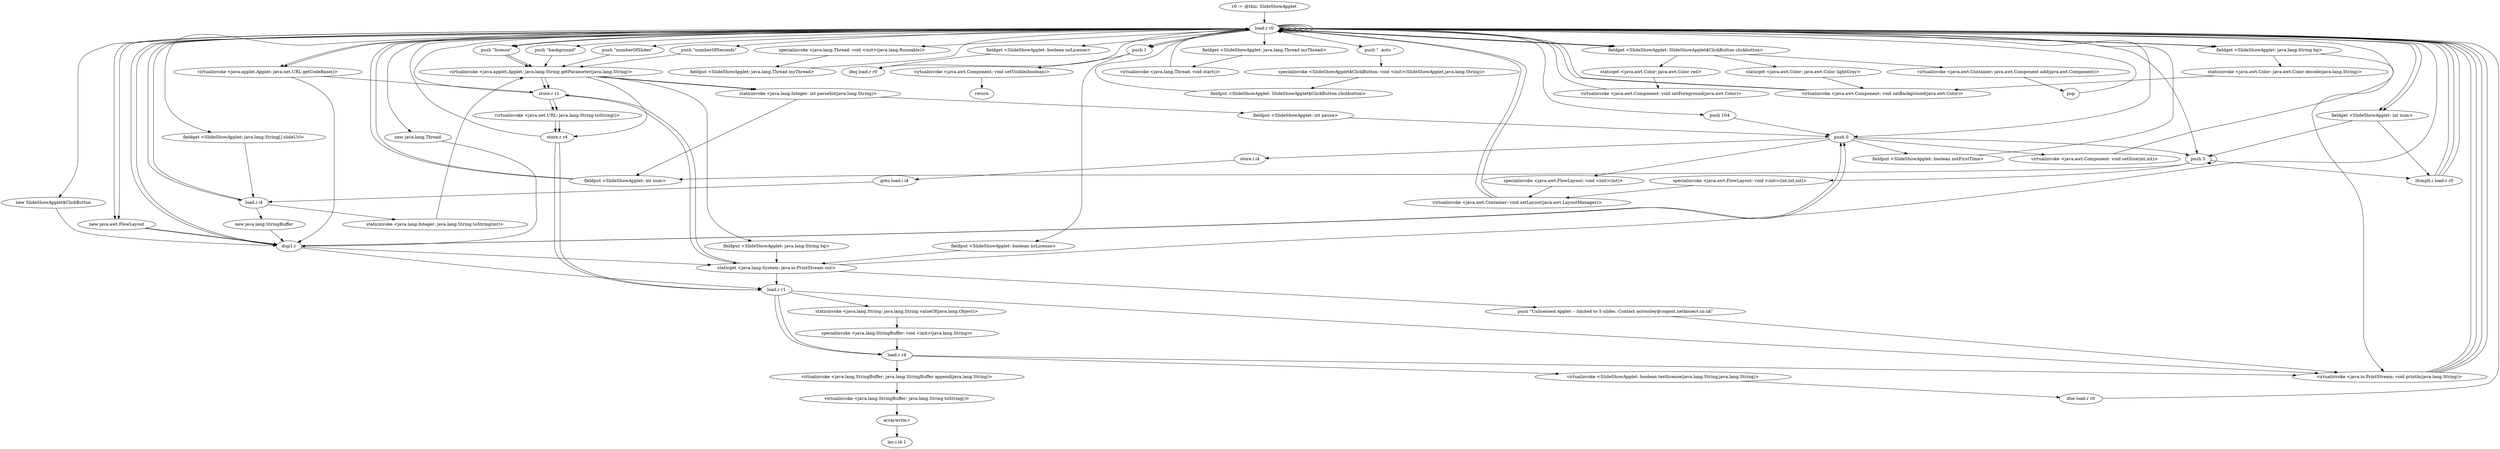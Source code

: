 digraph "" {
    "r0 := @this: SlideShowApplet"
    "load.r r0"
    "r0 := @this: SlideShowApplet"->"load.r r0";
    "push \"license\""
    "load.r r0"->"push \"license\"";
    "virtualinvoke <java.applet.Applet: java.lang.String getParameter(java.lang.String)>"
    "push \"license\""->"virtualinvoke <java.applet.Applet: java.lang.String getParameter(java.lang.String)>";
    "store.r r1"
    "virtualinvoke <java.applet.Applet: java.lang.String getParameter(java.lang.String)>"->"store.r r1";
    "staticget <java.lang.System: java.io.PrintStream out>"
    "store.r r1"->"staticget <java.lang.System: java.io.PrintStream out>";
    "load.r r1"
    "staticget <java.lang.System: java.io.PrintStream out>"->"load.r r1";
    "virtualinvoke <java.io.PrintStream: void println(java.lang.String)>"
    "load.r r1"->"virtualinvoke <java.io.PrintStream: void println(java.lang.String)>";
    "virtualinvoke <java.io.PrintStream: void println(java.lang.String)>"->"load.r r0";
    "load.r r0"->"load.r r0";
    "virtualinvoke <java.applet.Applet: java.net.URL getCodeBase()>"
    "load.r r0"->"virtualinvoke <java.applet.Applet: java.net.URL getCodeBase()>";
    "dup1.r"
    "virtualinvoke <java.applet.Applet: java.net.URL getCodeBase()>"->"dup1.r";
    "dup1.r"->"staticget <java.lang.System: java.io.PrintStream out>";
    "staticget <java.lang.System: java.io.PrintStream out>"->"store.r r1";
    "virtualinvoke <java.net.URL: java.lang.String toString()>"
    "store.r r1"->"virtualinvoke <java.net.URL: java.lang.String toString()>";
    "store.r r4"
    "virtualinvoke <java.net.URL: java.lang.String toString()>"->"store.r r4";
    "store.r r4"->"load.r r1";
    "load.r r4"
    "load.r r1"->"load.r r4";
    "load.r r4"->"virtualinvoke <java.io.PrintStream: void println(java.lang.String)>";
    "virtualinvoke <java.io.PrintStream: void println(java.lang.String)>"->"load.r r0";
    "load.r r0"->"push \"license\"";
    "push \"license\""->"virtualinvoke <java.applet.Applet: java.lang.String getParameter(java.lang.String)>";
    "virtualinvoke <java.applet.Applet: java.lang.String getParameter(java.lang.String)>"->"store.r r1";
    "store.r r1"->"virtualinvoke <java.net.URL: java.lang.String toString()>";
    "virtualinvoke <java.net.URL: java.lang.String toString()>"->"store.r r4";
    "store.r r4"->"load.r r1";
    "load.r r1"->"load.r r4";
    "virtualinvoke <SlideShowApplet: boolean testlicense(java.lang.String,java.lang.String)>"
    "load.r r4"->"virtualinvoke <SlideShowApplet: boolean testlicense(java.lang.String,java.lang.String)>";
    "ifne load.r r0"
    "virtualinvoke <SlideShowApplet: boolean testlicense(java.lang.String,java.lang.String)>"->"ifne load.r r0";
    "ifne load.r r0"->"load.r r0";
    "push 1"
    "load.r r0"->"push 1";
    "fieldput <SlideShowApplet: boolean noLicense>"
    "push 1"->"fieldput <SlideShowApplet: boolean noLicense>";
    "fieldput <SlideShowApplet: boolean noLicense>"->"staticget <java.lang.System: java.io.PrintStream out>";
    "push \"Unlicensed Applet -- limited to 5 slides. Contact acrossley@cogent.netkonect.co.uk\""
    "staticget <java.lang.System: java.io.PrintStream out>"->"push \"Unlicensed Applet -- limited to 5 slides. Contact acrossley@cogent.netkonect.co.uk\"";
    "push \"Unlicensed Applet -- limited to 5 slides. Contact acrossley@cogent.netkonect.co.uk\""->"virtualinvoke <java.io.PrintStream: void println(java.lang.String)>";
    "virtualinvoke <java.io.PrintStream: void println(java.lang.String)>"->"load.r r0";
    "new SlideShowApplet$ClickButton"
    "load.r r0"->"new SlideShowApplet$ClickButton";
    "new SlideShowApplet$ClickButton"->"dup1.r";
    "dup1.r"->"load.r r0";
    "push \"  auto  \""
    "load.r r0"->"push \"  auto  \"";
    "specialinvoke <SlideShowApplet$ClickButton: void <init>(SlideShowApplet,java.lang.String)>"
    "push \"  auto  \""->"specialinvoke <SlideShowApplet$ClickButton: void <init>(SlideShowApplet,java.lang.String)>";
    "fieldput <SlideShowApplet: SlideShowApplet$ClickButton clickbutton>"
    "specialinvoke <SlideShowApplet$ClickButton: void <init>(SlideShowApplet,java.lang.String)>"->"fieldput <SlideShowApplet: SlideShowApplet$ClickButton clickbutton>";
    "fieldput <SlideShowApplet: SlideShowApplet$ClickButton clickbutton>"->"load.r r0";
    "fieldget <SlideShowApplet: SlideShowApplet$ClickButton clickbutton>"
    "load.r r0"->"fieldget <SlideShowApplet: SlideShowApplet$ClickButton clickbutton>";
    "staticget <java.awt.Color: java.awt.Color lightGray>"
    "fieldget <SlideShowApplet: SlideShowApplet$ClickButton clickbutton>"->"staticget <java.awt.Color: java.awt.Color lightGray>";
    "virtualinvoke <java.awt.Component: void setBackground(java.awt.Color)>"
    "staticget <java.awt.Color: java.awt.Color lightGray>"->"virtualinvoke <java.awt.Component: void setBackground(java.awt.Color)>";
    "virtualinvoke <java.awt.Component: void setBackground(java.awt.Color)>"->"load.r r0";
    "load.r r0"->"fieldget <SlideShowApplet: SlideShowApplet$ClickButton clickbutton>";
    "staticget <java.awt.Color: java.awt.Color red>"
    "fieldget <SlideShowApplet: SlideShowApplet$ClickButton clickbutton>"->"staticget <java.awt.Color: java.awt.Color red>";
    "virtualinvoke <java.awt.Component: void setForeground(java.awt.Color)>"
    "staticget <java.awt.Color: java.awt.Color red>"->"virtualinvoke <java.awt.Component: void setForeground(java.awt.Color)>";
    "virtualinvoke <java.awt.Component: void setForeground(java.awt.Color)>"->"load.r r0";
    "new java.awt.FlowLayout"
    "load.r r0"->"new java.awt.FlowLayout";
    "new java.awt.FlowLayout"->"dup1.r";
    "push 0"
    "dup1.r"->"push 0";
    "specialinvoke <java.awt.FlowLayout: void <init>(int)>"
    "push 0"->"specialinvoke <java.awt.FlowLayout: void <init>(int)>";
    "virtualinvoke <java.awt.Container: void setLayout(java.awt.LayoutManager)>"
    "specialinvoke <java.awt.FlowLayout: void <init>(int)>"->"virtualinvoke <java.awt.Container: void setLayout(java.awt.LayoutManager)>";
    "virtualinvoke <java.awt.Container: void setLayout(java.awt.LayoutManager)>"->"load.r r0";
    "load.r r0"->"load.r r0";
    "load.r r0"->"fieldget <SlideShowApplet: SlideShowApplet$ClickButton clickbutton>";
    "virtualinvoke <java.awt.Container: java.awt.Component add(java.awt.Component)>"
    "fieldget <SlideShowApplet: SlideShowApplet$ClickButton clickbutton>"->"virtualinvoke <java.awt.Container: java.awt.Component add(java.awt.Component)>";
    "pop"
    "virtualinvoke <java.awt.Container: java.awt.Component add(java.awt.Component)>"->"pop";
    "pop"->"load.r r0";
    "new java.lang.Thread"
    "load.r r0"->"new java.lang.Thread";
    "new java.lang.Thread"->"dup1.r";
    "dup1.r"->"load.r r0";
    "specialinvoke <java.lang.Thread: void <init>(java.lang.Runnable)>"
    "load.r r0"->"specialinvoke <java.lang.Thread: void <init>(java.lang.Runnable)>";
    "fieldput <SlideShowApplet: java.lang.Thread myThread>"
    "specialinvoke <java.lang.Thread: void <init>(java.lang.Runnable)>"->"fieldput <SlideShowApplet: java.lang.Thread myThread>";
    "fieldput <SlideShowApplet: java.lang.Thread myThread>"->"load.r r0";
    "load.r r0"->"load.r r0";
    "push \"background\""
    "load.r r0"->"push \"background\"";
    "push \"background\""->"virtualinvoke <java.applet.Applet: java.lang.String getParameter(java.lang.String)>";
    "fieldput <SlideShowApplet: java.lang.String bg>"
    "virtualinvoke <java.applet.Applet: java.lang.String getParameter(java.lang.String)>"->"fieldput <SlideShowApplet: java.lang.String bg>";
    "fieldput <SlideShowApplet: java.lang.String bg>"->"staticget <java.lang.System: java.io.PrintStream out>";
    "staticget <java.lang.System: java.io.PrintStream out>"->"load.r r0";
    "fieldget <SlideShowApplet: java.lang.String bg>"
    "load.r r0"->"fieldget <SlideShowApplet: java.lang.String bg>";
    "fieldget <SlideShowApplet: java.lang.String bg>"->"virtualinvoke <java.io.PrintStream: void println(java.lang.String)>";
    "virtualinvoke <java.io.PrintStream: void println(java.lang.String)>"->"load.r r0";
    "load.r r0"->"load.r r0";
    "load.r r0"->"fieldget <SlideShowApplet: java.lang.String bg>";
    "staticinvoke <java.awt.Color: java.awt.Color decode(java.lang.String)>"
    "fieldget <SlideShowApplet: java.lang.String bg>"->"staticinvoke <java.awt.Color: java.awt.Color decode(java.lang.String)>";
    "staticinvoke <java.awt.Color: java.awt.Color decode(java.lang.String)>"->"virtualinvoke <java.awt.Component: void setBackground(java.awt.Color)>";
    "virtualinvoke <java.awt.Component: void setBackground(java.awt.Color)>"->"load.r r0";
    "load.r r0"->"virtualinvoke <java.applet.Applet: java.net.URL getCodeBase()>";
    "virtualinvoke <java.applet.Applet: java.net.URL getCodeBase()>"->"store.r r1";
    "store.r r1"->"load.r r0";
    "load.r r0"->"load.r r0";
    "push \"numberOfSlides\""
    "load.r r0"->"push \"numberOfSlides\"";
    "push \"numberOfSlides\""->"virtualinvoke <java.applet.Applet: java.lang.String getParameter(java.lang.String)>";
    "staticinvoke <java.lang.Integer: int parseInt(java.lang.String)>"
    "virtualinvoke <java.applet.Applet: java.lang.String getParameter(java.lang.String)>"->"staticinvoke <java.lang.Integer: int parseInt(java.lang.String)>";
    "fieldput <SlideShowApplet: int num>"
    "staticinvoke <java.lang.Integer: int parseInt(java.lang.String)>"->"fieldput <SlideShowApplet: int num>";
    "fieldput <SlideShowApplet: int num>"->"load.r r0";
    "fieldget <SlideShowApplet: boolean noLicense>"
    "load.r r0"->"fieldget <SlideShowApplet: boolean noLicense>";
    "ifeq load.r r0"
    "fieldget <SlideShowApplet: boolean noLicense>"->"ifeq load.r r0";
    "ifeq load.r r0"->"load.r r0";
    "fieldget <SlideShowApplet: int num>"
    "load.r r0"->"fieldget <SlideShowApplet: int num>";
    "push 5"
    "fieldget <SlideShowApplet: int num>"->"push 5";
    "ifcmplt.i load.r r0"
    "push 5"->"ifcmplt.i load.r r0";
    "ifcmplt.i load.r r0"->"load.r r0";
    "load.r r0"->"push 5";
    "push 5"->"fieldput <SlideShowApplet: int num>";
    "fieldput <SlideShowApplet: int num>"->"load.r r0";
    "load.r r0"->"load.r r0";
    "push \"numberOfSeconds\""
    "load.r r0"->"push \"numberOfSeconds\"";
    "push \"numberOfSeconds\""->"virtualinvoke <java.applet.Applet: java.lang.String getParameter(java.lang.String)>";
    "virtualinvoke <java.applet.Applet: java.lang.String getParameter(java.lang.String)>"->"staticinvoke <java.lang.Integer: int parseInt(java.lang.String)>";
    "fieldput <SlideShowApplet: int pause>"
    "staticinvoke <java.lang.Integer: int parseInt(java.lang.String)>"->"fieldput <SlideShowApplet: int pause>";
    "fieldput <SlideShowApplet: int pause>"->"push 0";
    "store.i i4"
    "push 0"->"store.i i4";
    "goto load.i i4"
    "store.i i4"->"goto load.i i4";
    "load.i i4"
    "goto load.i i4"->"load.i i4";
    "load.i i4"->"load.r r0";
    "load.r r0"->"fieldget <SlideShowApplet: int num>";
    "fieldget <SlideShowApplet: int num>"->"ifcmplt.i load.r r0";
    "ifcmplt.i load.r r0"->"load.r r0";
    "load.r r0"->"push 0";
    "fieldput <SlideShowApplet: boolean notFirstTime>"
    "push 0"->"fieldput <SlideShowApplet: boolean notFirstTime>";
    "fieldput <SlideShowApplet: boolean notFirstTime>"->"load.r r0";
    "fieldget <SlideShowApplet: java.lang.Thread myThread>"
    "load.r r0"->"fieldget <SlideShowApplet: java.lang.Thread myThread>";
    "virtualinvoke <java.lang.Thread: void start()>"
    "fieldget <SlideShowApplet: java.lang.Thread myThread>"->"virtualinvoke <java.lang.Thread: void start()>";
    "virtualinvoke <java.lang.Thread: void start()>"->"load.r r0";
    "load.r r0"->"new java.awt.FlowLayout";
    "new java.awt.FlowLayout"->"dup1.r";
    "dup1.r"->"push 0";
    "push 0"->"push 5";
    "push 5"->"push 5";
    "specialinvoke <java.awt.FlowLayout: void <init>(int,int,int)>"
    "push 5"->"specialinvoke <java.awt.FlowLayout: void <init>(int,int,int)>";
    "specialinvoke <java.awt.FlowLayout: void <init>(int,int,int)>"->"virtualinvoke <java.awt.Container: void setLayout(java.awt.LayoutManager)>";
    "virtualinvoke <java.awt.Container: void setLayout(java.awt.LayoutManager)>"->"load.r r0";
    "push 104"
    "load.r r0"->"push 104";
    "push 104"->"push 0";
    "virtualinvoke <java.awt.Component: void setSize(int,int)>"
    "push 0"->"virtualinvoke <java.awt.Component: void setSize(int,int)>";
    "virtualinvoke <java.awt.Component: void setSize(int,int)>"->"load.r r0";
    "load.r r0"->"push 1";
    "virtualinvoke <java.awt.Component: void setVisible(boolean)>"
    "push 1"->"virtualinvoke <java.awt.Component: void setVisible(boolean)>";
    "return"
    "virtualinvoke <java.awt.Component: void setVisible(boolean)>"->"return";
    "ifcmplt.i load.r r0"->"load.r r0";
    "load.r r0"->"load.i i4";
    "staticinvoke <java.lang.Integer: java.lang.String toString(int)>"
    "load.i i4"->"staticinvoke <java.lang.Integer: java.lang.String toString(int)>";
    "staticinvoke <java.lang.Integer: java.lang.String toString(int)>"->"virtualinvoke <java.applet.Applet: java.lang.String getParameter(java.lang.String)>";
    "virtualinvoke <java.applet.Applet: java.lang.String getParameter(java.lang.String)>"->"store.r r4";
    "store.r r4"->"load.r r0";
    "fieldget <SlideShowApplet: java.lang.String[] slideUrl>"
    "load.r r0"->"fieldget <SlideShowApplet: java.lang.String[] slideUrl>";
    "fieldget <SlideShowApplet: java.lang.String[] slideUrl>"->"load.i i4";
    "new java.lang.StringBuffer"
    "load.i i4"->"new java.lang.StringBuffer";
    "new java.lang.StringBuffer"->"dup1.r";
    "dup1.r"->"load.r r1";
    "staticinvoke <java.lang.String: java.lang.String valueOf(java.lang.Object)>"
    "load.r r1"->"staticinvoke <java.lang.String: java.lang.String valueOf(java.lang.Object)>";
    "specialinvoke <java.lang.StringBuffer: void <init>(java.lang.String)>"
    "staticinvoke <java.lang.String: java.lang.String valueOf(java.lang.Object)>"->"specialinvoke <java.lang.StringBuffer: void <init>(java.lang.String)>";
    "specialinvoke <java.lang.StringBuffer: void <init>(java.lang.String)>"->"load.r r4";
    "virtualinvoke <java.lang.StringBuffer: java.lang.StringBuffer append(java.lang.String)>"
    "load.r r4"->"virtualinvoke <java.lang.StringBuffer: java.lang.StringBuffer append(java.lang.String)>";
    "virtualinvoke <java.lang.StringBuffer: java.lang.String toString()>"
    "virtualinvoke <java.lang.StringBuffer: java.lang.StringBuffer append(java.lang.String)>"->"virtualinvoke <java.lang.StringBuffer: java.lang.String toString()>";
    "arraywrite.r"
    "virtualinvoke <java.lang.StringBuffer: java.lang.String toString()>"->"arraywrite.r";
    "inc.i i4 1"
    "arraywrite.r"->"inc.i i4 1";
}
